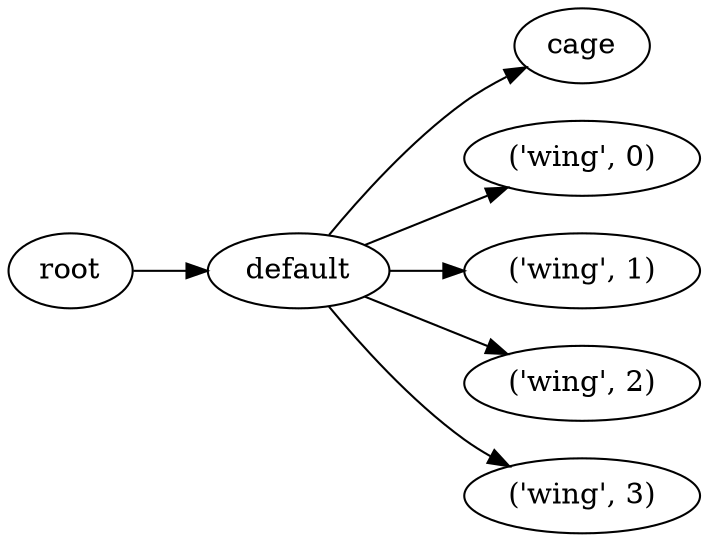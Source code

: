 digraph default {
	graph [rankdir=LR]
	root_44 [label=root href="javascript:s=&quot;\(\)\nNone&quot;; console.log(s); alert(s);"]
	default_45 [label=default href="javascript:s=&quot;\(&#x27;default&#x27;,\)\nButtonWings&quot;; console.log(s); alert(s);" tooltip=ButtonWings]
	cage_46 [label=cage href="javascript:s=&quot;\(&#x27;default&#x27;,\ &#x27;cage&#x27;\)\nCylinder&quot;; console.log(s); alert(s);" tooltip=Cylinder]
	wing_47 [label="\('wing',\ 0\)" href="javascript:s=&quot;\(&#x27;default&#x27;,\ \(&#x27;wing&#x27;,\ 0\)\)\nRotateExtrude&quot;; console.log(s); alert(s);" tooltip=RotateExtrude]
	wing_48 [label="\('wing',\ 1\)" href="javascript:s=&quot;\(&#x27;default&#x27;,\ \(&#x27;wing&#x27;,\ 1\)\)\nRotateExtrude&quot;; console.log(s); alert(s);" tooltip=RotateExtrude]
	wing_49 [label="\('wing',\ 2\)" href="javascript:s=&quot;\(&#x27;default&#x27;,\ \(&#x27;wing&#x27;,\ 2\)\)\nRotateExtrude&quot;; console.log(s); alert(s);" tooltip=RotateExtrude]
	wing_50 [label="\('wing',\ 3\)" href="javascript:s=&quot;\(&#x27;default&#x27;,\ \(&#x27;wing&#x27;,\ 3\)\)\nRotateExtrude&quot;; console.log(s); alert(s);" tooltip=RotateExtrude]
	root_44 -> default_45
	default_45 -> cage_46
	default_45 -> wing_47
	default_45 -> wing_48
	default_45 -> wing_49
	default_45 -> wing_50
}
